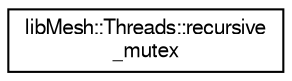 digraph "Graphical Class Hierarchy"
{
  edge [fontname="FreeSans",fontsize="10",labelfontname="FreeSans",labelfontsize="10"];
  node [fontname="FreeSans",fontsize="10",shape=record];
  rankdir="LR";
  Node1 [label="libMesh::Threads::recursive\l_mutex",height=0.2,width=0.4,color="black", fillcolor="white", style="filled",URL="$classlibMesh_1_1Threads_1_1recursive__mutex.html"];
}
